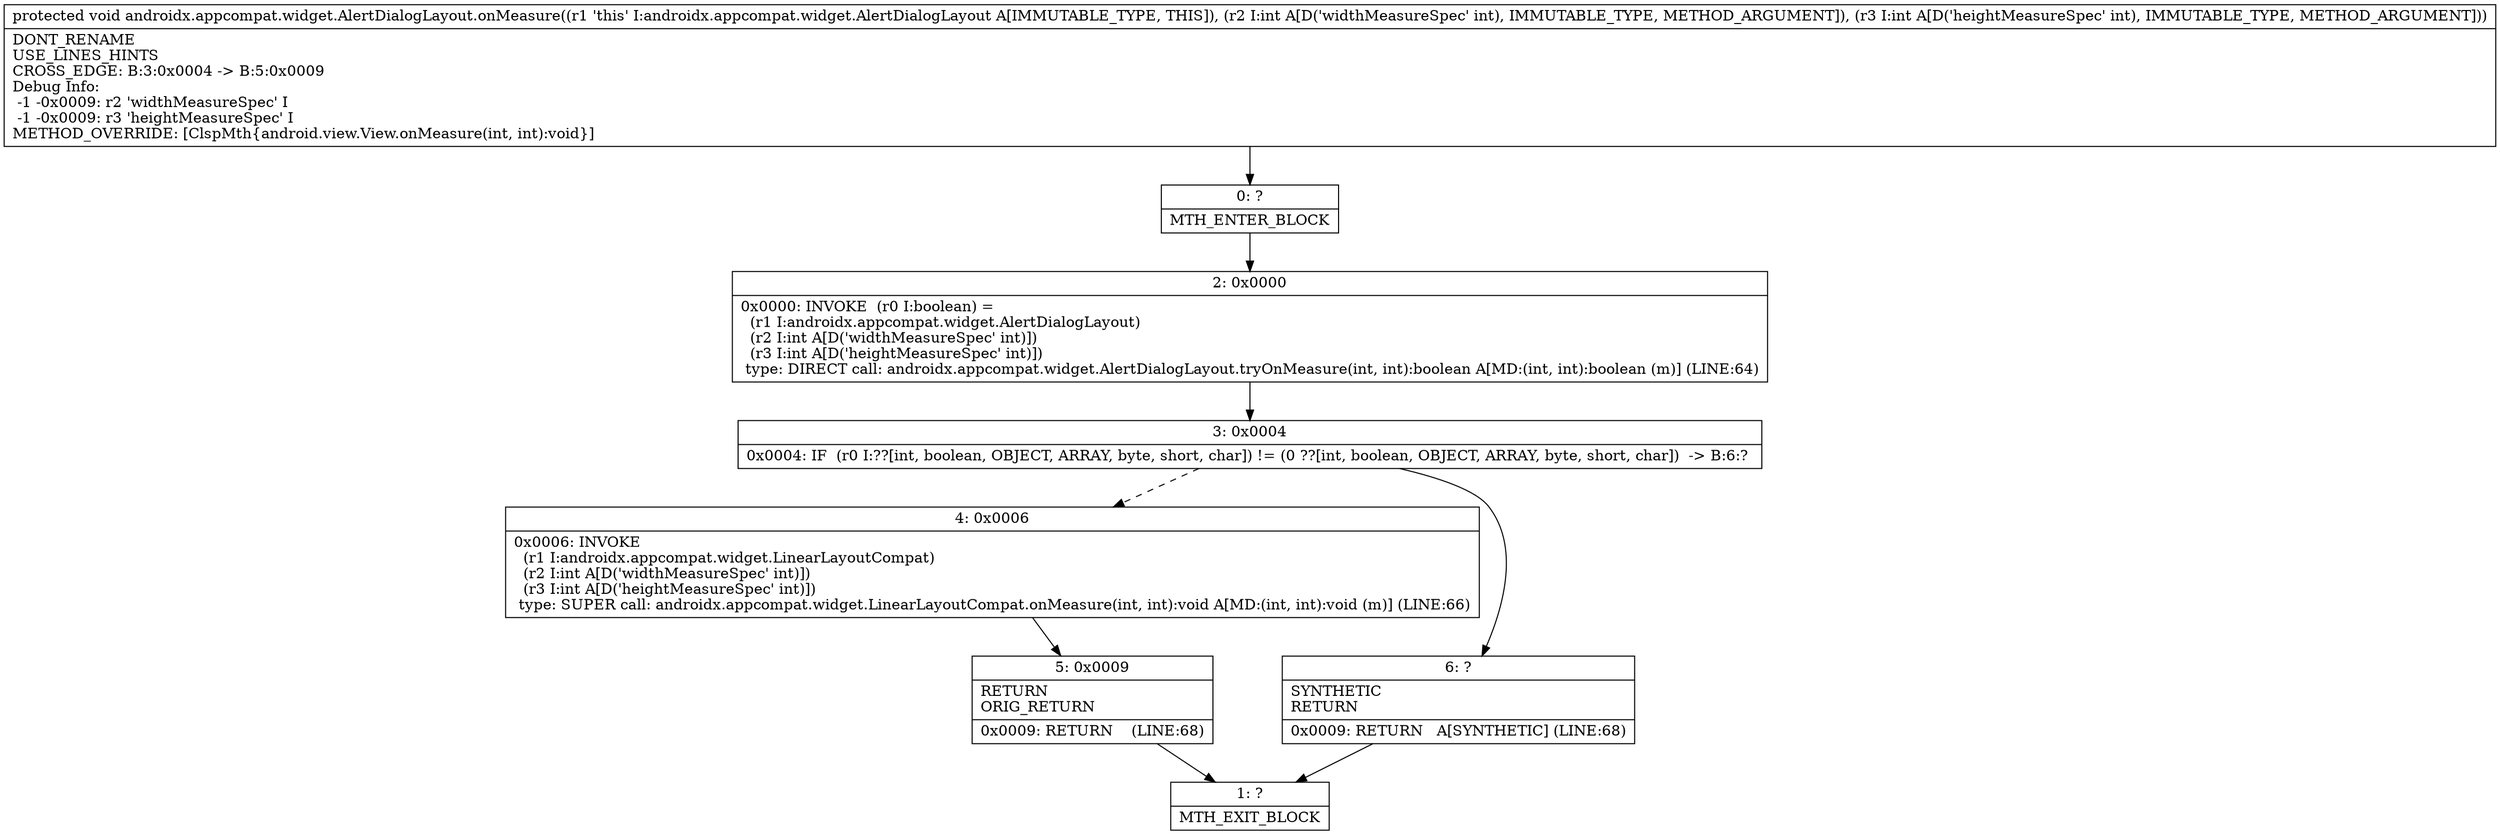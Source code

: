 digraph "CFG forandroidx.appcompat.widget.AlertDialogLayout.onMeasure(II)V" {
Node_0 [shape=record,label="{0\:\ ?|MTH_ENTER_BLOCK\l}"];
Node_2 [shape=record,label="{2\:\ 0x0000|0x0000: INVOKE  (r0 I:boolean) = \l  (r1 I:androidx.appcompat.widget.AlertDialogLayout)\l  (r2 I:int A[D('widthMeasureSpec' int)])\l  (r3 I:int A[D('heightMeasureSpec' int)])\l type: DIRECT call: androidx.appcompat.widget.AlertDialogLayout.tryOnMeasure(int, int):boolean A[MD:(int, int):boolean (m)] (LINE:64)\l}"];
Node_3 [shape=record,label="{3\:\ 0x0004|0x0004: IF  (r0 I:??[int, boolean, OBJECT, ARRAY, byte, short, char]) != (0 ??[int, boolean, OBJECT, ARRAY, byte, short, char])  \-\> B:6:? \l}"];
Node_4 [shape=record,label="{4\:\ 0x0006|0x0006: INVOKE  \l  (r1 I:androidx.appcompat.widget.LinearLayoutCompat)\l  (r2 I:int A[D('widthMeasureSpec' int)])\l  (r3 I:int A[D('heightMeasureSpec' int)])\l type: SUPER call: androidx.appcompat.widget.LinearLayoutCompat.onMeasure(int, int):void A[MD:(int, int):void (m)] (LINE:66)\l}"];
Node_5 [shape=record,label="{5\:\ 0x0009|RETURN\lORIG_RETURN\l|0x0009: RETURN    (LINE:68)\l}"];
Node_1 [shape=record,label="{1\:\ ?|MTH_EXIT_BLOCK\l}"];
Node_6 [shape=record,label="{6\:\ ?|SYNTHETIC\lRETURN\l|0x0009: RETURN   A[SYNTHETIC] (LINE:68)\l}"];
MethodNode[shape=record,label="{protected void androidx.appcompat.widget.AlertDialogLayout.onMeasure((r1 'this' I:androidx.appcompat.widget.AlertDialogLayout A[IMMUTABLE_TYPE, THIS]), (r2 I:int A[D('widthMeasureSpec' int), IMMUTABLE_TYPE, METHOD_ARGUMENT]), (r3 I:int A[D('heightMeasureSpec' int), IMMUTABLE_TYPE, METHOD_ARGUMENT]))  | DONT_RENAME\lUSE_LINES_HINTS\lCROSS_EDGE: B:3:0x0004 \-\> B:5:0x0009\lDebug Info:\l  \-1 \-0x0009: r2 'widthMeasureSpec' I\l  \-1 \-0x0009: r3 'heightMeasureSpec' I\lMETHOD_OVERRIDE: [ClspMth\{android.view.View.onMeasure(int, int):void\}]\l}"];
MethodNode -> Node_0;Node_0 -> Node_2;
Node_2 -> Node_3;
Node_3 -> Node_4[style=dashed];
Node_3 -> Node_6;
Node_4 -> Node_5;
Node_5 -> Node_1;
Node_6 -> Node_1;
}

